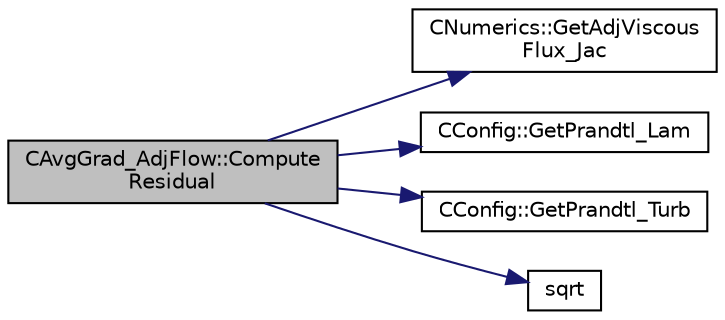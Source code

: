 digraph "CAvgGrad_AdjFlow::ComputeResidual"
{
 // LATEX_PDF_SIZE
  edge [fontname="Helvetica",fontsize="10",labelfontname="Helvetica",labelfontsize="10"];
  node [fontname="Helvetica",fontsize="10",shape=record];
  rankdir="LR";
  Node1 [label="CAvgGrad_AdjFlow::Compute\lResidual",height=0.2,width=0.4,color="black", fillcolor="grey75", style="filled", fontcolor="black",tooltip="Residual computation."];
  Node1 -> Node2 [color="midnightblue",fontsize="10",style="solid",fontname="Helvetica"];
  Node2 [label="CNumerics::GetAdjViscous\lFlux_Jac",height=0.2,width=0.4,color="black", fillcolor="white", style="filled",URL="$classCNumerics.html#ae04a2cd3df4b2011d996deac1d0fb4a6",tooltip="Compute viscous residual and jacobian."];
  Node1 -> Node3 [color="midnightblue",fontsize="10",style="solid",fontname="Helvetica"];
  Node3 [label="CConfig::GetPrandtl_Lam",height=0.2,width=0.4,color="black", fillcolor="white", style="filled",URL="$classCConfig.html#a502035c2b049606186e11e01b7df626a",tooltip="Get the value of the laminar Prandtl number."];
  Node1 -> Node4 [color="midnightblue",fontsize="10",style="solid",fontname="Helvetica"];
  Node4 [label="CConfig::GetPrandtl_Turb",height=0.2,width=0.4,color="black", fillcolor="white", style="filled",URL="$classCConfig.html#a4b89ad15fa82f93ca8ccfe945e2c14a7",tooltip="Get the value of the turbulent Prandtl number."];
  Node1 -> Node5 [color="midnightblue",fontsize="10",style="solid",fontname="Helvetica"];
  Node5 [label="sqrt",height=0.2,width=0.4,color="black", fillcolor="white", style="filled",URL="$group__SIMD.html#ga54a1925ab40fb4249ea255072520de35",tooltip=" "];
}
